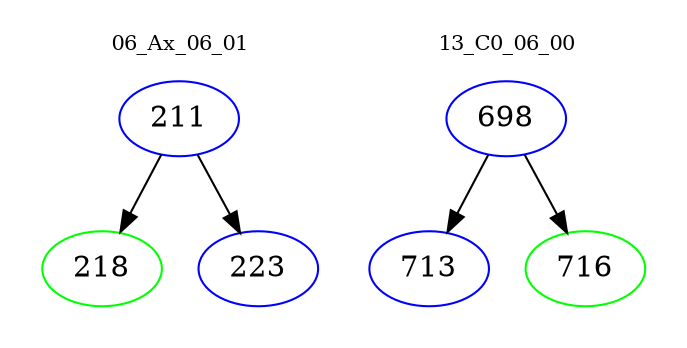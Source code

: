 digraph{
subgraph cluster_0 {
color = white
label = "06_Ax_06_01";
fontsize=10;
T0_211 [label="211", color="blue"]
T0_211 -> T0_218 [color="black"]
T0_218 [label="218", color="green"]
T0_211 -> T0_223 [color="black"]
T0_223 [label="223", color="blue"]
}
subgraph cluster_1 {
color = white
label = "13_C0_06_00";
fontsize=10;
T1_698 [label="698", color="blue"]
T1_698 -> T1_713 [color="black"]
T1_713 [label="713", color="blue"]
T1_698 -> T1_716 [color="black"]
T1_716 [label="716", color="green"]
}
}

